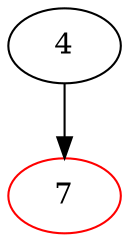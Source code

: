 // Created by rbtree.write_dot()
digraph red_black_tree {
  N139890975073616 [label="4", color="black"];
  N139890975073680 [label="7", color="red"];
  N139890975073616 -> N139890975073680 ;
}
